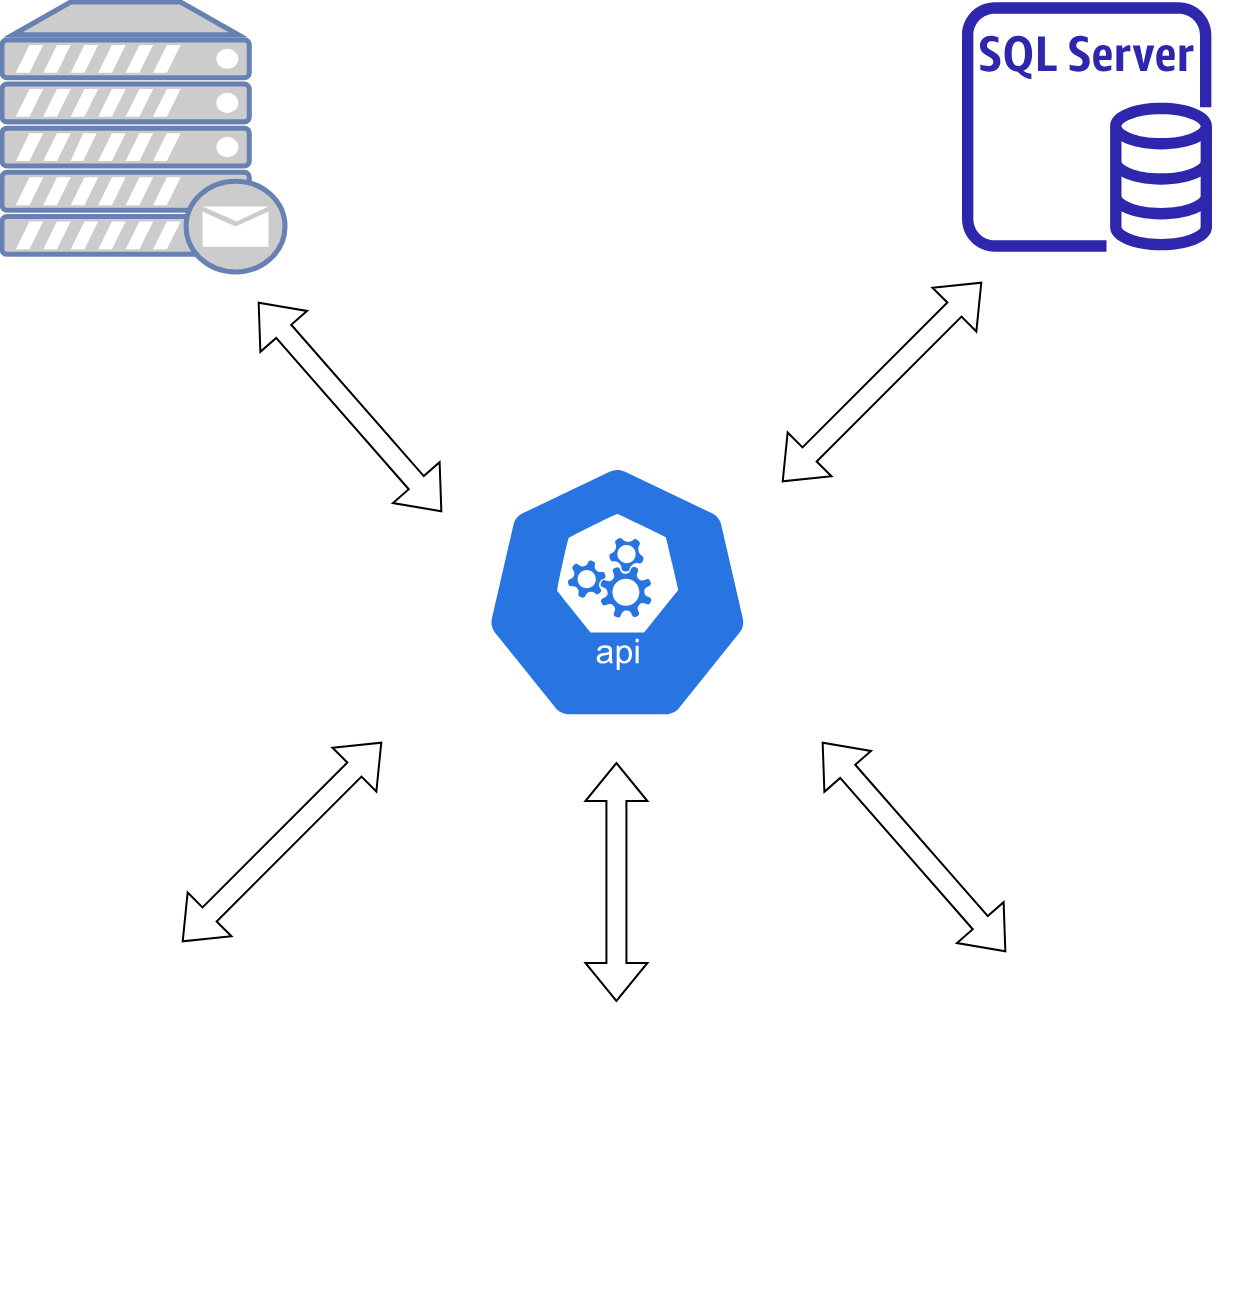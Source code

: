 <mxfile version="18.1.1" type="github">
  <diagram id="prtHgNgQTEPvFCAcTncT" name="Page-1">
    <mxGraphModel dx="1372" dy="744" grid="1" gridSize="10" guides="1" tooltips="1" connect="1" arrows="1" fold="1" page="1" pageScale="1" pageWidth="827" pageHeight="1169" math="0" shadow="0">
      <root>
        <mxCell id="0" />
        <mxCell id="1" parent="0" />
        <mxCell id="rvcJ344TnxmvTTap3Umd-2" value="" style="sketch=0;outlineConnect=0;fontColor=#232F3E;gradientColor=none;fillColor=#2E27AD;strokeColor=none;dashed=0;verticalLabelPosition=bottom;verticalAlign=top;align=center;html=1;fontSize=12;fontStyle=0;aspect=fixed;pointerEvents=1;shape=mxgraph.aws4.rds_sql_server_instance;" vertex="1" parent="1">
          <mxGeometry x="600" y="70" width="125" height="125" as="geometry" />
        </mxCell>
        <mxCell id="rvcJ344TnxmvTTap3Umd-3" value="" style="sketch=0;html=1;dashed=0;whitespace=wrap;fillColor=#2875E2;strokeColor=#ffffff;points=[[0.005,0.63,0],[0.1,0.2,0],[0.9,0.2,0],[0.5,0,0],[0.995,0.63,0],[0.72,0.99,0],[0.5,1,0],[0.28,0.99,0]];shape=mxgraph.kubernetes.icon;prIcon=api" vertex="1" parent="1">
          <mxGeometry x="360.0" y="300" width="135.42" height="130" as="geometry" />
        </mxCell>
        <mxCell id="rvcJ344TnxmvTTap3Umd-7" value="" style="shape=flexArrow;endArrow=classic;startArrow=classic;html=1;rounded=0;" edge="1" parent="1">
          <mxGeometry width="100" height="100" relative="1" as="geometry">
            <mxPoint x="510" y="310" as="sourcePoint" />
            <mxPoint x="610" y="210" as="targetPoint" />
          </mxGeometry>
        </mxCell>
        <mxCell id="rvcJ344TnxmvTTap3Umd-8" value="" style="fontColor=#0066CC;verticalAlign=top;verticalLabelPosition=bottom;labelPosition=center;align=center;html=1;outlineConnect=0;fillColor=#CCCCCC;strokeColor=#6881B3;gradientColor=none;gradientDirection=north;strokeWidth=2;shape=mxgraph.networks.mail_server;" vertex="1" parent="1">
          <mxGeometry x="120" y="70" width="141.5" height="135" as="geometry" />
        </mxCell>
        <mxCell id="rvcJ344TnxmvTTap3Umd-9" value="" style="shape=flexArrow;endArrow=classic;startArrow=classic;html=1;rounded=0;" edge="1" parent="1">
          <mxGeometry width="100" height="100" relative="1" as="geometry">
            <mxPoint x="340" y="325" as="sourcePoint" />
            <mxPoint x="248" y="220" as="targetPoint" />
          </mxGeometry>
        </mxCell>
        <mxCell id="rvcJ344TnxmvTTap3Umd-10" value="" style="shape=flexArrow;endArrow=classic;startArrow=classic;html=1;rounded=0;" edge="1" parent="1">
          <mxGeometry width="100" height="100" relative="1" as="geometry">
            <mxPoint x="210" y="540" as="sourcePoint" />
            <mxPoint x="310" y="440" as="targetPoint" />
          </mxGeometry>
        </mxCell>
        <mxCell id="rvcJ344TnxmvTTap3Umd-12" value="" style="shape=flexArrow;endArrow=classic;startArrow=classic;html=1;rounded=0;" edge="1" parent="1">
          <mxGeometry width="100" height="100" relative="1" as="geometry">
            <mxPoint x="622" y="545" as="sourcePoint" />
            <mxPoint x="530" y="440" as="targetPoint" />
          </mxGeometry>
        </mxCell>
        <mxCell id="rvcJ344TnxmvTTap3Umd-13" value="" style="shape=image;html=1;verticalAlign=top;verticalLabelPosition=bottom;labelBackgroundColor=#ffffff;imageAspect=0;aspect=fixed;image=https://cdn1.iconfinder.com/data/icons/Futurosoft%20Icons%200.5.2/128x128/apps/firefox-icon.png" vertex="1" parent="1">
          <mxGeometry x="620" y="585" width="128" height="128" as="geometry" />
        </mxCell>
        <mxCell id="rvcJ344TnxmvTTap3Umd-15" value="" style="shape=image;html=1;verticalAlign=top;verticalLabelPosition=bottom;labelBackgroundColor=#ffffff;imageAspect=0;aspect=fixed;image=https://cdn0.iconfinder.com/data/icons/business-startup-10/50/68-128.png" vertex="1" parent="1">
          <mxGeometry x="140" y="585" width="128" height="128" as="geometry" />
        </mxCell>
        <mxCell id="rvcJ344TnxmvTTap3Umd-16" value="" style="shape=image;html=1;verticalAlign=top;verticalLabelPosition=bottom;labelBackgroundColor=#ffffff;imageAspect=0;aspect=fixed;image=https://cdn3.iconfinder.com/data/icons/ballicons-reloaded-free/512/icon-79-128.png" vertex="1" parent="1">
          <mxGeometry x="363.71" y="585" width="128" height="128" as="geometry" />
        </mxCell>
        <mxCell id="rvcJ344TnxmvTTap3Umd-17" value="" style="shape=flexArrow;endArrow=classic;startArrow=classic;html=1;rounded=0;" edge="1" parent="1">
          <mxGeometry width="100" height="100" relative="1" as="geometry">
            <mxPoint x="427.21" y="570" as="sourcePoint" />
            <mxPoint x="427.21" y="450" as="targetPoint" />
          </mxGeometry>
        </mxCell>
      </root>
    </mxGraphModel>
  </diagram>
</mxfile>
